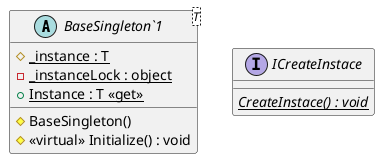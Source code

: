 @startuml
abstract class "BaseSingleton`1"<T> {
    # {static} _instance : T
    {static} - _instanceLock : object
    + {static} Instance : T <<get>>
    # BaseSingleton()
    # <<virtual>> Initialize() : void
}
interface ICreateInstace {
    {abstract} {static} CreateInstace() : void
}
@enduml
